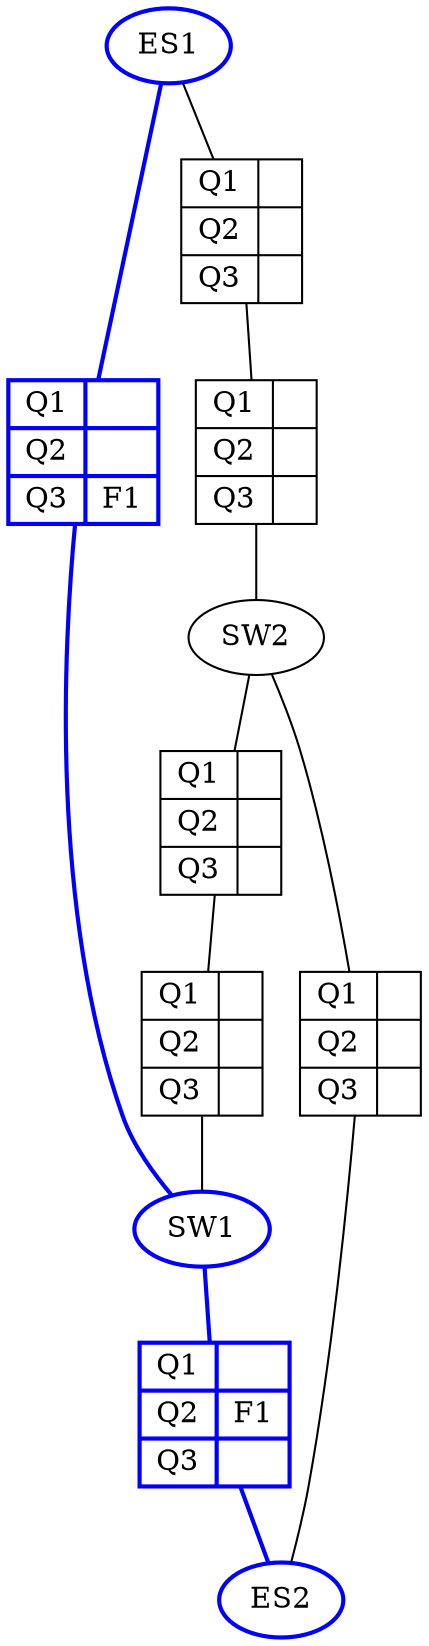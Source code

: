 // Network Topology
digraph {
	ES1 [color=blue style=bold]
	SW1 [color=blue style=bold]
	SW1ES1 [label="{ Q1 | Q2 | Q3 } | { ||F1 }" color=blue shape=record style=bold]
	ES1 -> SW1ES1 [arrowhead=none color=blue style=bold]
	SW1ES1 -> SW1 [arrowhead=none color=blue style=bold]
	SW2ES1 [label="{ Q1 | Q2 | Q3 } | { || }" shape=record]
	SW2ES11 [label="{ Q1 | Q2 | Q3 } | { || }" shape=record]
	ES1 -> SW2ES1 [arrowhead=none]
	SW2ES1 -> SW2ES11 [arrowhead=none]
	SW2ES11 -> SW2 [arrowhead=none]
	SW1 [color=blue style=bold]
	ES2 [color=blue style=bold]
	ES2SW1 [label="{ Q1 | Q2 | Q3 } | { |F1| }" color=blue shape=record style=bold]
	SW1 -> ES2SW1 [arrowhead=none color=blue style=bold]
	ES2SW1 -> ES2 [arrowhead=none color=blue style=bold]
	SW2
	ES2 [color=blue style=bold]
	ES2SW2 [label="{ Q1 | Q2 | Q3 } | { || }" shape=record]
	SW2 -> ES2SW2 [arrowhead=none]
	ES2SW2 -> ES2 [arrowhead=none]
	SW1 [color=blue style=bold]
	SW1SW2 [label="{ Q1 | Q2 | Q3 } | { || }" shape=record]
	SW2 -> SW1SW2 [arrowhead=none]
	SW1SW2 -> SW1SW21 [arrowhead=none]
	SW1SW21 -> SW1 [arrowhead=none]
	SW1SW21 [label="{ Q1 | Q2 | Q3 } | { || }" shape=record]
}